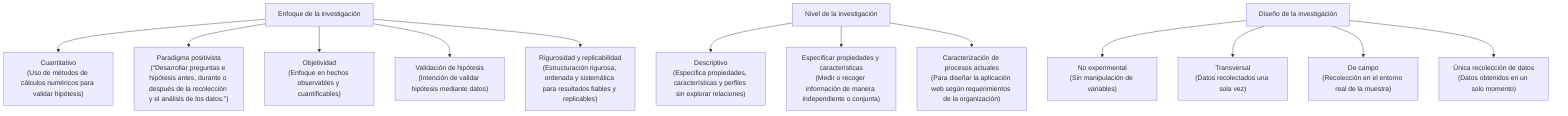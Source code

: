 flowchart TB

    E[Enfoque de la investigación]
    L[Nivel de la investigación]
    D[Diseño de la investigación]

    E --> EQ["Cuantitativo<br/>(Uso de métodos de cálculos numéricos para validar hipótesis)"]
    E --> PP["Paradigma positivista<br/>(“Desarrollar preguntas e hipótesis antes, durante o después de la recolección y el análisis de los datos.”)"]
    E --> OB["Objetividad<br/>(Enfoque en hechos observables y cuantificables)"]
    E --> VH["Validación de hipótesis<br/>(Intención de validar hipótesis mediante datos)"]
    E --> RR["Rigurosidad y replicabilidad<br/>(Estructuración rigurosa, ordenada y sistemática para resultados fiables y replicables)"]

    L --> Des["Descriptivo<br/>(Especifica propiedades, características y perfiles sin explorar relaciones)"]
    L --> EP["Especificar propiedades y características<br/>(Medir o recoger información de manera independiente o conjunta)"]
    L --> CP["Caracterización de procesos actuales<br/>(Para diseñar la aplicación web según requerimientos de la organización)"]

    D --> NE["No experimental<br/>(Sin manipulación de variables)"]
    D --> TR["Transversal<br/>(Datos recolectados una sola vez)"]
    D --> CF["De campo<br/>(Recolección en el entorno real de la muestra)"]
    D --> DU["Única recolección de datos<br/>(Datos obtenidos en un solo momento)"]
